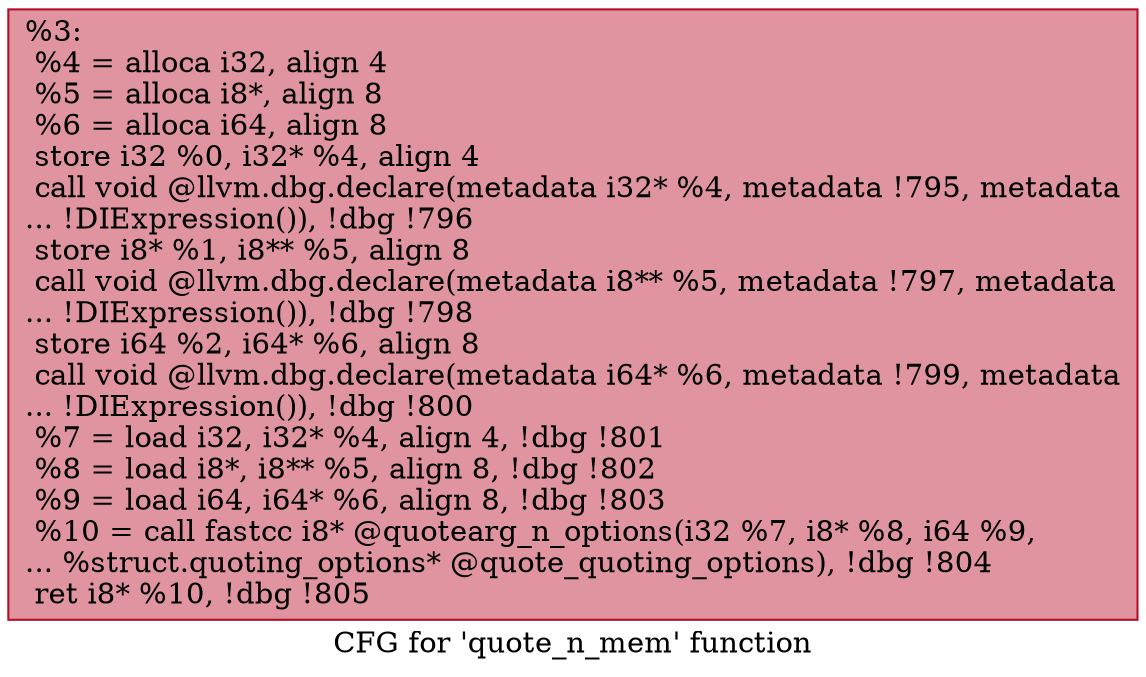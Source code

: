 digraph "CFG for 'quote_n_mem' function" {
	label="CFG for 'quote_n_mem' function";

	Node0x237db40 [shape=record,color="#b70d28ff", style=filled, fillcolor="#b70d2870",label="{%3:\l  %4 = alloca i32, align 4\l  %5 = alloca i8*, align 8\l  %6 = alloca i64, align 8\l  store i32 %0, i32* %4, align 4\l  call void @llvm.dbg.declare(metadata i32* %4, metadata !795, metadata\l... !DIExpression()), !dbg !796\l  store i8* %1, i8** %5, align 8\l  call void @llvm.dbg.declare(metadata i8** %5, metadata !797, metadata\l... !DIExpression()), !dbg !798\l  store i64 %2, i64* %6, align 8\l  call void @llvm.dbg.declare(metadata i64* %6, metadata !799, metadata\l... !DIExpression()), !dbg !800\l  %7 = load i32, i32* %4, align 4, !dbg !801\l  %8 = load i8*, i8** %5, align 8, !dbg !802\l  %9 = load i64, i64* %6, align 8, !dbg !803\l  %10 = call fastcc i8* @quotearg_n_options(i32 %7, i8* %8, i64 %9,\l... %struct.quoting_options* @quote_quoting_options), !dbg !804\l  ret i8* %10, !dbg !805\l}"];
}

